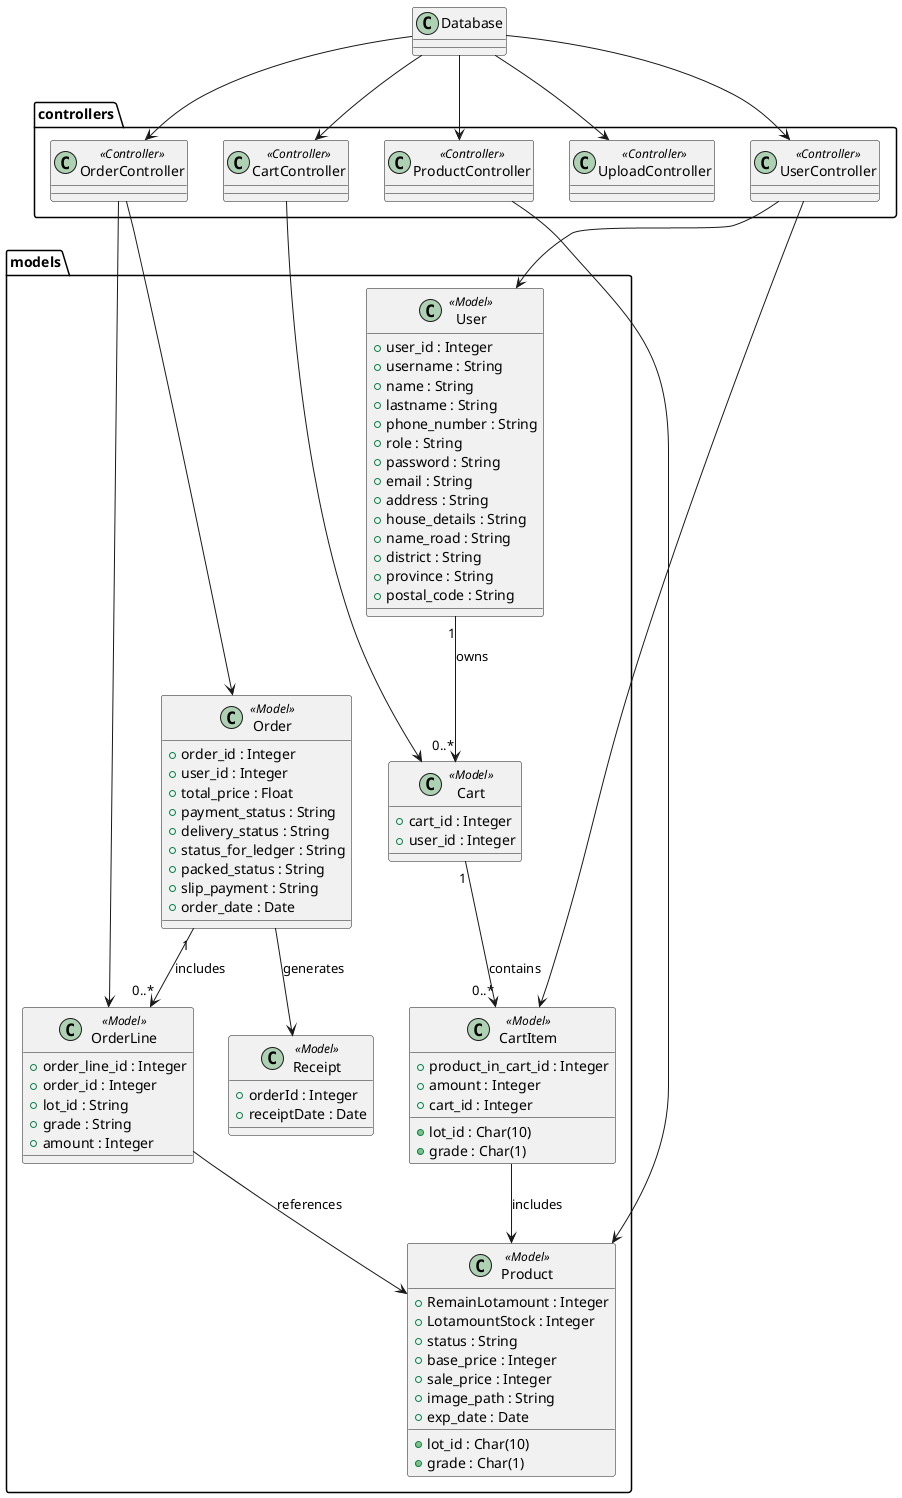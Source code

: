 @startuml ClassDiagram
!define ENTITY(x) class x
!define CONTROLLER(x) class x <<Controller>>
!define MODEL(x) class x <<Model>>

ENTITY(Database)

package "controllers" {
    CONTROLLER(CartController)
    CONTROLLER(OrderController)
    CONTROLLER(ProductController)
    CONTROLLER(UploadController)
    CONTROLLER(UserController)
}

package "models" {
    MODEL(Cart) {
        + cart_id : Integer
        + user_id : Integer
    }
    MODEL(CartItem) {
        + product_in_cart_id : Integer
        + amount : Integer
        + cart_id : Integer
        + lot_id : Char(10)
        + grade : Char(1)
    }
    MODEL(Order) {
        + order_id : Integer
        + user_id : Integer
        + total_price : Float
        + payment_status : String
        + delivery_status : String
        + status_for_ledger : String
        + packed_status : String
        + slip_payment : String
        + order_date : Date
    }
    MODEL(OrderLine) {
        + order_line_id : Integer
        + order_id : Integer
        + lot_id : String
        + grade : String
        + amount : Integer
    }
    MODEL(Product) {
        + lot_id : Char(10)
        + grade : Char(1)
        + RemainLotamount : Integer
        + LotamountStock : Integer
        + status : String
        + base_price : Integer
        + sale_price : Integer
        + image_path : String
        + exp_date : Date
    }
    MODEL(Receipt) {
        + orderId : Integer
        + receiptDate : Date
    }
    MODEL(User) {
        + user_id : Integer
        + username : String
        + name : String
        + lastname : String
        + phone_number : String
        + role : String
        + password : String
        + email : String
        + address : String
        + house_details : String
        + name_road : String
        + district : String
        + province : String
        + postal_code : String
    }
}

' Relationships between controllers and models
Database --> CartController
Database --> OrderController
Database --> ProductController
Database --> UploadController
Database --> UserController

CartController --> Cart
OrderController --> Order
OrderController --> OrderLine
ProductController --> Product
UserController --> User
UserController --> CartItem

' Relationships between models
User "1" --> "0..*" Cart : owns
Cart "1" --> "0..*" CartItem : contains
Order "1" --> "0..*" OrderLine : includes
OrderLine --> Product : references
CartItem --> Product : includes
Order --> Receipt : generates

@enduml
